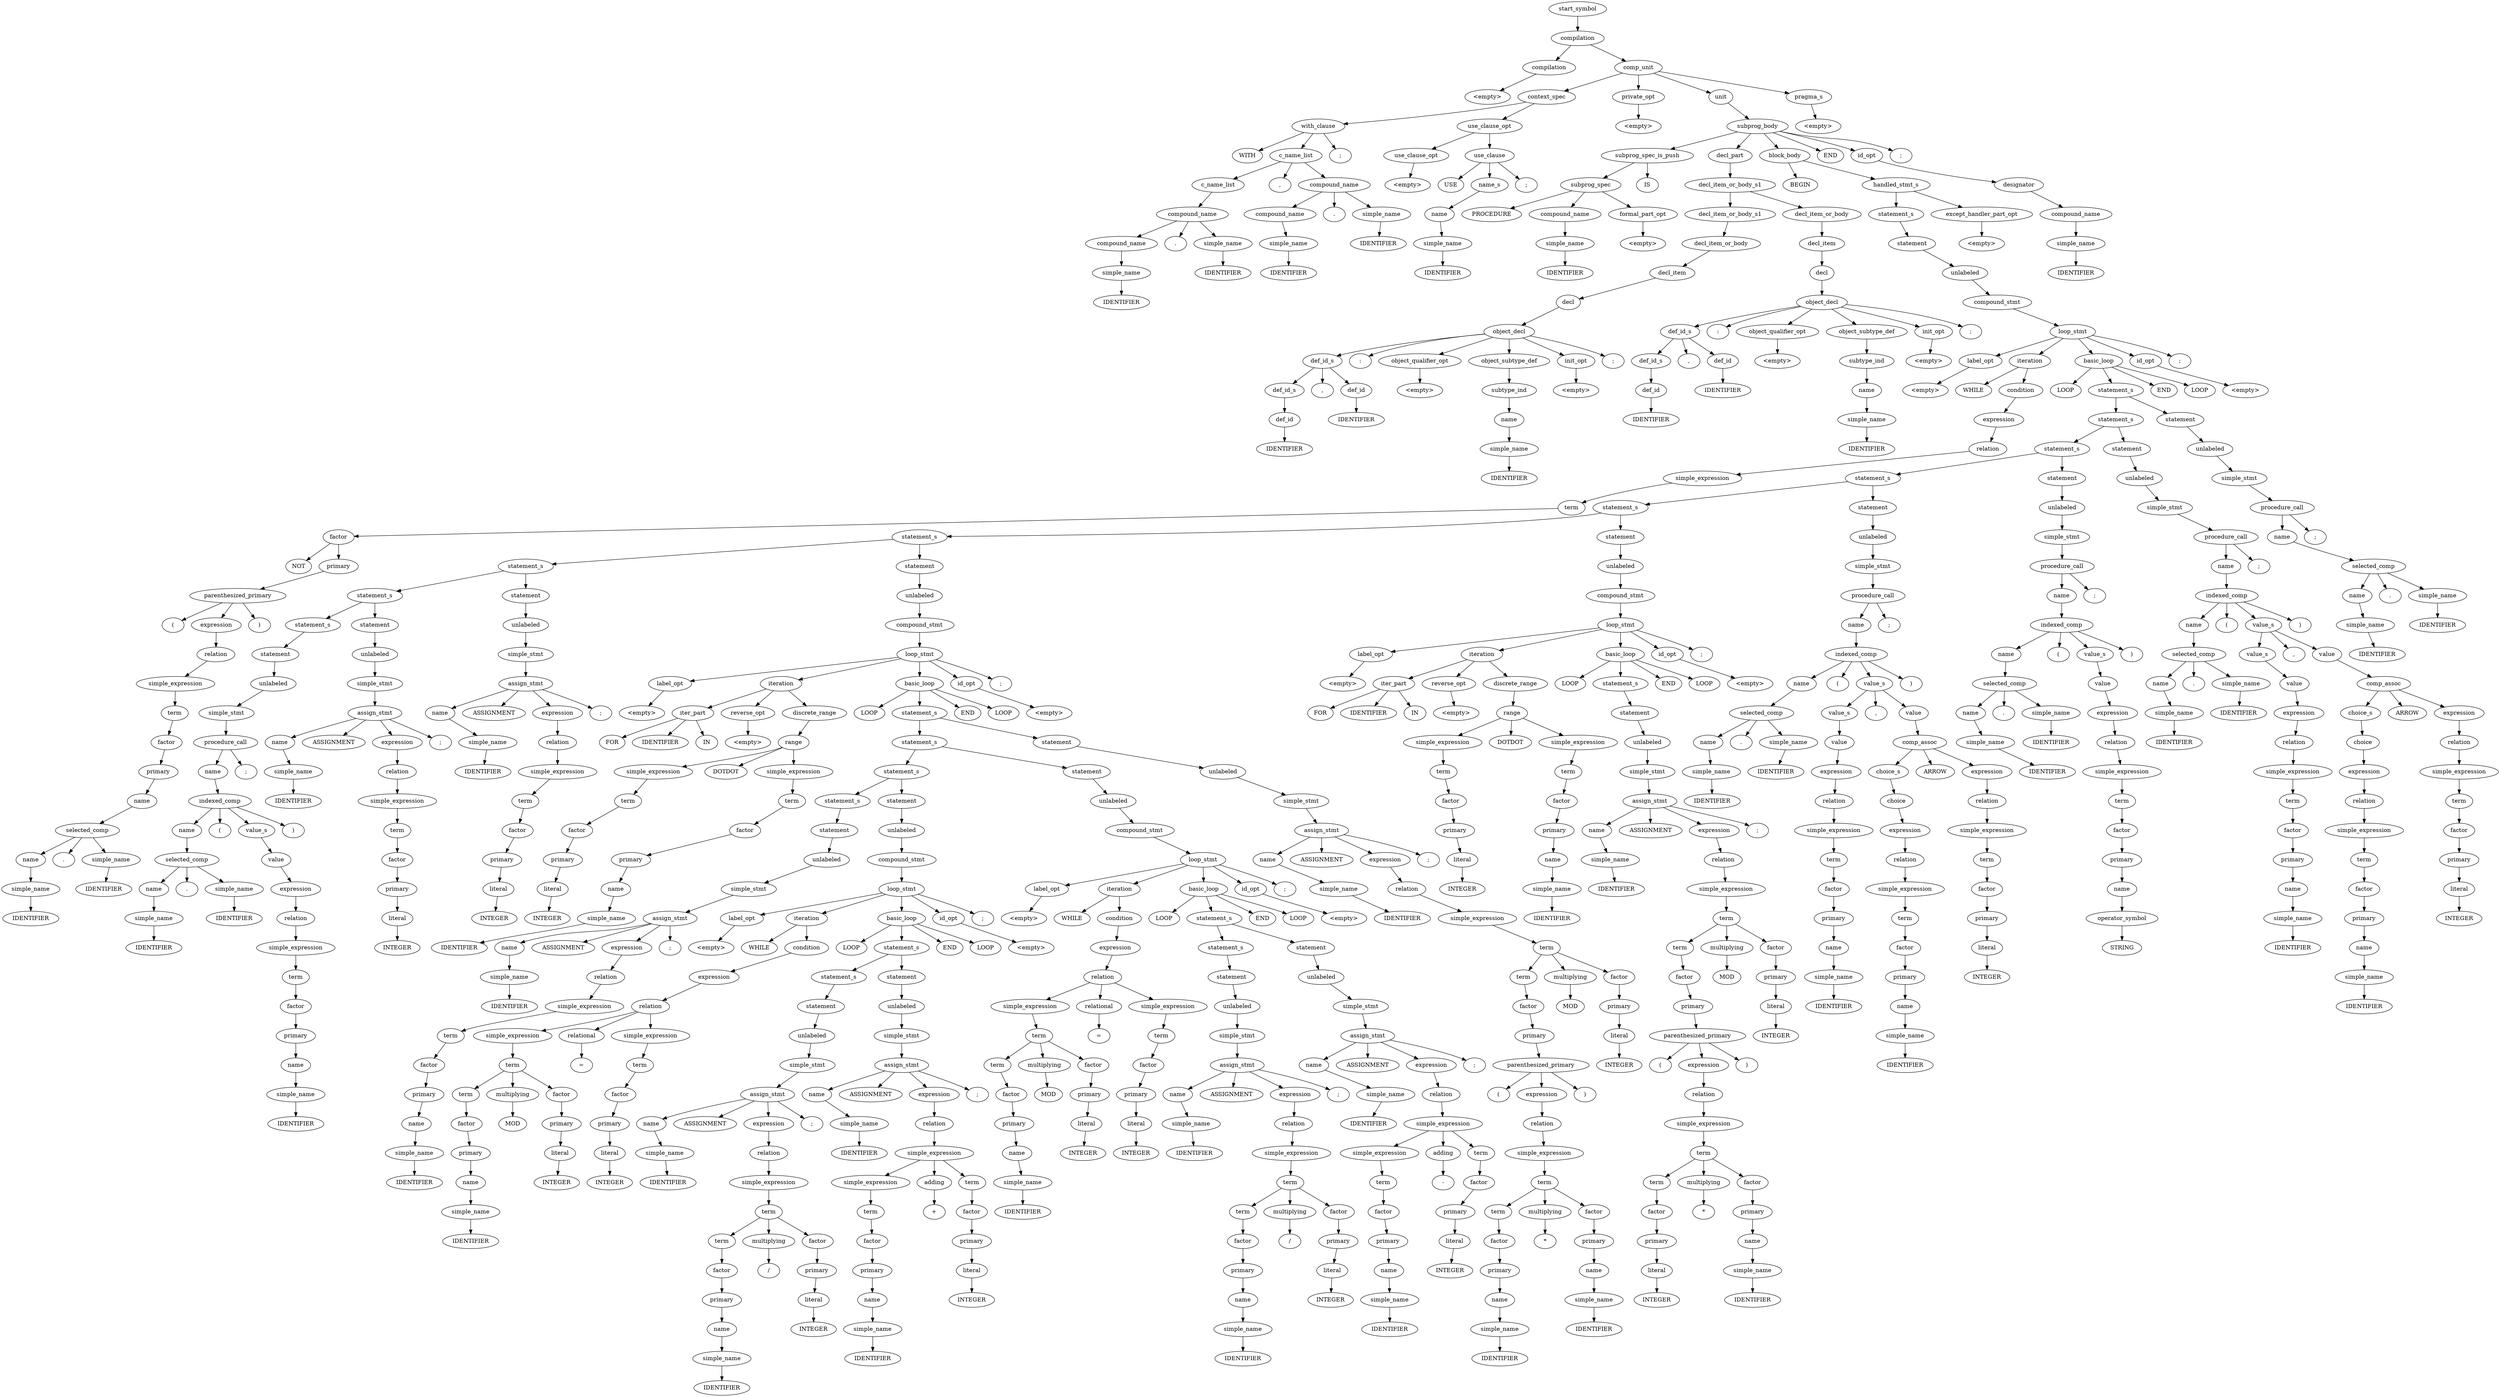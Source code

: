 digraph Parse_tree {
	start_symbol0[ label ="start_symbol"];
	compilation0[ label ="compilation"];
	start_symbol0->compilation0;
	compilation0[ label ="compilation"];
	compilation1[ label ="compilation"];
	compilation0->compilation1;
	comp_unit0[ label ="comp_unit"];
	compilation0->comp_unit0;
	comp_unit0[ label ="comp_unit"];
	context_spec0[ label ="context_spec"];
	comp_unit0->context_spec0;
	private_opt0[ label ="private_opt"];
	comp_unit0->private_opt0;
	unit0[ label ="unit"];
	comp_unit0->unit0;
	pragma_s0[ label ="pragma_s"];
	comp_unit0->pragma_s0;
	pragma_s0[ label ="pragma_s"];
	empty0[ label ="<empty>"];
	pragma_s0->empty0;
	unit0[ label ="unit"];
	subprog_body0[ label ="subprog_body"];
	unit0->subprog_body0;
	subprog_body0[ label ="subprog_body"];
	subprog_spec_is_push0[ label ="subprog_spec_is_push"];
	subprog_body0->subprog_spec_is_push0;
	decl_part0[ label ="decl_part"];
	subprog_body0->decl_part0;
	block_body0[ label ="block_body"];
	subprog_body0->block_body0;
	END0[ label ="END"];
	subprog_body0->END0;
	id_opt0[ label ="id_opt"];
	subprog_body0->id_opt0;
	semi_colon0[ label =";"];
	subprog_body0->semi_colon0;
	id_opt0[ label ="id_opt"];
	designator0[ label ="designator"];
	id_opt0->designator0;
	designator0[ label ="designator"];
	compound_name0[ label ="compound_name"];
	designator0->compound_name0;
	compound_name0[ label ="compound_name"];
	simple_name0[ label ="simple_name"];
	compound_name0->simple_name0;
	simple_name0[ label ="simple_name"];
	IDENTIFIER0[ label ="IDENTIFIER"];
	simple_name0->IDENTIFIER0;
	block_body0[ label ="block_body"];
	BEGIN0[ label ="BEGIN"];
	block_body0->BEGIN0;
	handled_stmt_s0[ label ="handled_stmt_s"];
	block_body0->handled_stmt_s0;
	handled_stmt_s0[ label ="handled_stmt_s"];
	statement_s0[ label ="statement_s"];
	handled_stmt_s0->statement_s0;
	except_handler_part_opt0[ label ="except_handler_part_opt"];
	handled_stmt_s0->except_handler_part_opt0;
	except_handler_part_opt0[ label ="except_handler_part_opt"];
	empty1[ label ="<empty>"];
	except_handler_part_opt0->empty1;
	statement_s0[ label ="statement_s"];
	statement0[ label ="statement"];
	statement_s0->statement0;
	statement0[ label ="statement"];
	unlabeled0[ label ="unlabeled"];
	statement0->unlabeled0;
	unlabeled0[ label ="unlabeled"];
	compound_stmt0[ label ="compound_stmt"];
	unlabeled0->compound_stmt0;
	compound_stmt0[ label ="compound_stmt"];
	loop_stmt0[ label ="loop_stmt"];
	compound_stmt0->loop_stmt0;
	loop_stmt0[ label ="loop_stmt"];
	label_opt0[ label ="label_opt"];
	loop_stmt0->label_opt0;
	iteration0[ label ="iteration"];
	loop_stmt0->iteration0;
	basic_loop0[ label ="basic_loop"];
	loop_stmt0->basic_loop0;
	id_opt1[ label ="id_opt"];
	loop_stmt0->id_opt1;
	semi_colon1[ label =";"];
	loop_stmt0->semi_colon1;
	id_opt1[ label ="id_opt"];
	empty2[ label ="<empty>"];
	id_opt1->empty2;
	basic_loop0[ label ="basic_loop"];
	LOOP0[ label ="LOOP"];
	basic_loop0->LOOP0;
	statement_s1[ label ="statement_s"];
	basic_loop0->statement_s1;
	END1[ label ="END"];
	basic_loop0->END1;
	LOOP1[ label ="LOOP"];
	basic_loop0->LOOP1;
	statement_s1[ label ="statement_s"];
	statement_s2[ label ="statement_s"];
	statement_s1->statement_s2;
	statement1[ label ="statement"];
	statement_s1->statement1;
	statement1[ label ="statement"];
	unlabeled1[ label ="unlabeled"];
	statement1->unlabeled1;
	unlabeled1[ label ="unlabeled"];
	simple_stmt0[ label ="simple_stmt"];
	unlabeled1->simple_stmt0;
	simple_stmt0[ label ="simple_stmt"];
	procedure_call0[ label ="procedure_call"];
	simple_stmt0->procedure_call0;
	procedure_call0[ label ="procedure_call"];
	name0[ label ="name"];
	procedure_call0->name0;
	semi_colon2[ label =";"];
	procedure_call0->semi_colon2;
	name0[ label ="name"];
	selected_comp0[ label ="selected_comp"];
	name0->selected_comp0;
	selected_comp0[ label ="selected_comp"];
	name1[ label ="name"];
	selected_comp0->name1;
	dot0[ label ="."];
	selected_comp0->dot0;
	simple_name1[ label ="simple_name"];
	selected_comp0->simple_name1;
	simple_name1[ label ="simple_name"];
	IDENTIFIER1[ label ="IDENTIFIER"];
	simple_name1->IDENTIFIER1;
	name1[ label ="name"];
	simple_name2[ label ="simple_name"];
	name1->simple_name2;
	simple_name2[ label ="simple_name"];
	IDENTIFIER2[ label ="IDENTIFIER"];
	simple_name2->IDENTIFIER2;
	statement_s2[ label ="statement_s"];
	statement_s3[ label ="statement_s"];
	statement_s2->statement_s3;
	statement2[ label ="statement"];
	statement_s2->statement2;
	statement2[ label ="statement"];
	unlabeled2[ label ="unlabeled"];
	statement2->unlabeled2;
	unlabeled2[ label ="unlabeled"];
	simple_stmt1[ label ="simple_stmt"];
	unlabeled2->simple_stmt1;
	simple_stmt1[ label ="simple_stmt"];
	procedure_call1[ label ="procedure_call"];
	simple_stmt1->procedure_call1;
	procedure_call1[ label ="procedure_call"];
	name2[ label ="name"];
	procedure_call1->name2;
	semi_colon3[ label =";"];
	procedure_call1->semi_colon3;
	name2[ label ="name"];
	indexed_comp0[ label ="indexed_comp"];
	name2->indexed_comp0;
	indexed_comp0[ label ="indexed_comp"];
	name3[ label ="name"];
	indexed_comp0->name3;
	open_bracket0[ label ="("];
	indexed_comp0->open_bracket0;
	value_s0[ label ="value_s"];
	indexed_comp0->value_s0;
	close_bracket0[ label =")"];
	indexed_comp0->close_bracket0;
	value_s0[ label ="value_s"];
	value_s1[ label ="value_s"];
	value_s0->value_s1;
	comma0[ label =","];
	value_s0->comma0;
	value0[ label ="value"];
	value_s0->value0;
	value0[ label ="value"];
	comp_assoc0[ label ="comp_assoc"];
	value0->comp_assoc0;
	comp_assoc0[ label ="comp_assoc"];
	choice_s0[ label ="choice_s"];
	comp_assoc0->choice_s0;
	ARROW0[ label ="ARROW"];
	comp_assoc0->ARROW0;
	expression0[ label ="expression"];
	comp_assoc0->expression0;
	expression0[ label ="expression"];
	relation0[ label ="relation"];
	expression0->relation0;
	relation0[ label ="relation"];
	simple_expression0[ label ="simple_expression"];
	relation0->simple_expression0;
	simple_expression0[ label ="simple_expression"];
	term0[ label ="term"];
	simple_expression0->term0;
	term0[ label ="term"];
	factor0[ label ="factor"];
	term0->factor0;
	factor0[ label ="factor"];
	primary0[ label ="primary"];
	factor0->primary0;
	primary0[ label ="primary"];
	literal0[ label ="literal"];
	primary0->literal0;
	literal0[ label ="literal"];
	INTEGER0[ label ="INTEGER"];
	literal0->INTEGER0;
	choice_s0[ label ="choice_s"];
	choice0[ label ="choice"];
	choice_s0->choice0;
	choice0[ label ="choice"];
	expression1[ label ="expression"];
	choice0->expression1;
	expression1[ label ="expression"];
	relation1[ label ="relation"];
	expression1->relation1;
	relation1[ label ="relation"];
	simple_expression1[ label ="simple_expression"];
	relation1->simple_expression1;
	simple_expression1[ label ="simple_expression"];
	term1[ label ="term"];
	simple_expression1->term1;
	term1[ label ="term"];
	factor1[ label ="factor"];
	term1->factor1;
	factor1[ label ="factor"];
	primary1[ label ="primary"];
	factor1->primary1;
	primary1[ label ="primary"];
	name4[ label ="name"];
	primary1->name4;
	name4[ label ="name"];
	simple_name3[ label ="simple_name"];
	name4->simple_name3;
	simple_name3[ label ="simple_name"];
	IDENTIFIER3[ label ="IDENTIFIER"];
	simple_name3->IDENTIFIER3;
	value_s1[ label ="value_s"];
	value1[ label ="value"];
	value_s1->value1;
	value1[ label ="value"];
	expression2[ label ="expression"];
	value1->expression2;
	expression2[ label ="expression"];
	relation2[ label ="relation"];
	expression2->relation2;
	relation2[ label ="relation"];
	simple_expression2[ label ="simple_expression"];
	relation2->simple_expression2;
	simple_expression2[ label ="simple_expression"];
	term2[ label ="term"];
	simple_expression2->term2;
	term2[ label ="term"];
	factor2[ label ="factor"];
	term2->factor2;
	factor2[ label ="factor"];
	primary2[ label ="primary"];
	factor2->primary2;
	primary2[ label ="primary"];
	name5[ label ="name"];
	primary2->name5;
	name5[ label ="name"];
	simple_name4[ label ="simple_name"];
	name5->simple_name4;
	simple_name4[ label ="simple_name"];
	IDENTIFIER4[ label ="IDENTIFIER"];
	simple_name4->IDENTIFIER4;
	name3[ label ="name"];
	selected_comp1[ label ="selected_comp"];
	name3->selected_comp1;
	selected_comp1[ label ="selected_comp"];
	name6[ label ="name"];
	selected_comp1->name6;
	dot1[ label ="."];
	selected_comp1->dot1;
	simple_name5[ label ="simple_name"];
	selected_comp1->simple_name5;
	simple_name5[ label ="simple_name"];
	IDENTIFIER5[ label ="IDENTIFIER"];
	simple_name5->IDENTIFIER5;
	name6[ label ="name"];
	simple_name6[ label ="simple_name"];
	name6->simple_name6;
	simple_name6[ label ="simple_name"];
	IDENTIFIER6[ label ="IDENTIFIER"];
	simple_name6->IDENTIFIER6;
	statement_s3[ label ="statement_s"];
	statement_s4[ label ="statement_s"];
	statement_s3->statement_s4;
	statement3[ label ="statement"];
	statement_s3->statement3;
	statement3[ label ="statement"];
	unlabeled3[ label ="unlabeled"];
	statement3->unlabeled3;
	unlabeled3[ label ="unlabeled"];
	simple_stmt2[ label ="simple_stmt"];
	unlabeled3->simple_stmt2;
	simple_stmt2[ label ="simple_stmt"];
	procedure_call2[ label ="procedure_call"];
	simple_stmt2->procedure_call2;
	procedure_call2[ label ="procedure_call"];
	name7[ label ="name"];
	procedure_call2->name7;
	semi_colon4[ label =";"];
	procedure_call2->semi_colon4;
	name7[ label ="name"];
	indexed_comp1[ label ="indexed_comp"];
	name7->indexed_comp1;
	indexed_comp1[ label ="indexed_comp"];
	name8[ label ="name"];
	indexed_comp1->name8;
	open_bracket1[ label ="("];
	indexed_comp1->open_bracket1;
	value_s2[ label ="value_s"];
	indexed_comp1->value_s2;
	close_bracket1[ label =")"];
	indexed_comp1->close_bracket1;
	value_s2[ label ="value_s"];
	value2[ label ="value"];
	value_s2->value2;
	value2[ label ="value"];
	expression3[ label ="expression"];
	value2->expression3;
	expression3[ label ="expression"];
	relation3[ label ="relation"];
	expression3->relation3;
	relation3[ label ="relation"];
	simple_expression3[ label ="simple_expression"];
	relation3->simple_expression3;
	simple_expression3[ label ="simple_expression"];
	term3[ label ="term"];
	simple_expression3->term3;
	term3[ label ="term"];
	factor3[ label ="factor"];
	term3->factor3;
	factor3[ label ="factor"];
	primary3[ label ="primary"];
	factor3->primary3;
	primary3[ label ="primary"];
	name9[ label ="name"];
	primary3->name9;
	name9[ label ="name"];
	operator_symbol0[ label ="operator_symbol"];
	name9->operator_symbol0;
	operator_symbol0[ label ="operator_symbol"];
	STRING0[ label ="STRING"];
	operator_symbol0->STRING0;
	name8[ label ="name"];
	selected_comp2[ label ="selected_comp"];
	name8->selected_comp2;
	selected_comp2[ label ="selected_comp"];
	name10[ label ="name"];
	selected_comp2->name10;
	dot2[ label ="."];
	selected_comp2->dot2;
	simple_name7[ label ="simple_name"];
	selected_comp2->simple_name7;
	simple_name7[ label ="simple_name"];
	IDENTIFIER7[ label ="IDENTIFIER"];
	simple_name7->IDENTIFIER7;
	name10[ label ="name"];
	simple_name8[ label ="simple_name"];
	name10->simple_name8;
	simple_name8[ label ="simple_name"];
	IDENTIFIER8[ label ="IDENTIFIER"];
	simple_name8->IDENTIFIER8;
	statement_s4[ label ="statement_s"];
	statement_s5[ label ="statement_s"];
	statement_s4->statement_s5;
	statement4[ label ="statement"];
	statement_s4->statement4;
	statement4[ label ="statement"];
	unlabeled4[ label ="unlabeled"];
	statement4->unlabeled4;
	unlabeled4[ label ="unlabeled"];
	simple_stmt3[ label ="simple_stmt"];
	unlabeled4->simple_stmt3;
	simple_stmt3[ label ="simple_stmt"];
	procedure_call3[ label ="procedure_call"];
	simple_stmt3->procedure_call3;
	procedure_call3[ label ="procedure_call"];
	name11[ label ="name"];
	procedure_call3->name11;
	semi_colon5[ label =";"];
	procedure_call3->semi_colon5;
	name11[ label ="name"];
	indexed_comp2[ label ="indexed_comp"];
	name11->indexed_comp2;
	indexed_comp2[ label ="indexed_comp"];
	name12[ label ="name"];
	indexed_comp2->name12;
	open_bracket2[ label ="("];
	indexed_comp2->open_bracket2;
	value_s3[ label ="value_s"];
	indexed_comp2->value_s3;
	close_bracket2[ label =")"];
	indexed_comp2->close_bracket2;
	value_s3[ label ="value_s"];
	value_s4[ label ="value_s"];
	value_s3->value_s4;
	comma1[ label =","];
	value_s3->comma1;
	value3[ label ="value"];
	value_s3->value3;
	value3[ label ="value"];
	comp_assoc1[ label ="comp_assoc"];
	value3->comp_assoc1;
	comp_assoc1[ label ="comp_assoc"];
	choice_s1[ label ="choice_s"];
	comp_assoc1->choice_s1;
	ARROW1[ label ="ARROW"];
	comp_assoc1->ARROW1;
	expression4[ label ="expression"];
	comp_assoc1->expression4;
	expression4[ label ="expression"];
	relation4[ label ="relation"];
	expression4->relation4;
	relation4[ label ="relation"];
	simple_expression4[ label ="simple_expression"];
	relation4->simple_expression4;
	simple_expression4[ label ="simple_expression"];
	term4[ label ="term"];
	simple_expression4->term4;
	term4[ label ="term"];
	factor4[ label ="factor"];
	term4->factor4;
	factor4[ label ="factor"];
	primary4[ label ="primary"];
	factor4->primary4;
	primary4[ label ="primary"];
	literal1[ label ="literal"];
	primary4->literal1;
	literal1[ label ="literal"];
	INTEGER1[ label ="INTEGER"];
	literal1->INTEGER1;
	choice_s1[ label ="choice_s"];
	choice1[ label ="choice"];
	choice_s1->choice1;
	choice1[ label ="choice"];
	expression5[ label ="expression"];
	choice1->expression5;
	expression5[ label ="expression"];
	relation5[ label ="relation"];
	expression5->relation5;
	relation5[ label ="relation"];
	simple_expression5[ label ="simple_expression"];
	relation5->simple_expression5;
	simple_expression5[ label ="simple_expression"];
	term5[ label ="term"];
	simple_expression5->term5;
	term5[ label ="term"];
	factor5[ label ="factor"];
	term5->factor5;
	factor5[ label ="factor"];
	primary5[ label ="primary"];
	factor5->primary5;
	primary5[ label ="primary"];
	name13[ label ="name"];
	primary5->name13;
	name13[ label ="name"];
	simple_name9[ label ="simple_name"];
	name13->simple_name9;
	simple_name9[ label ="simple_name"];
	IDENTIFIER9[ label ="IDENTIFIER"];
	simple_name9->IDENTIFIER9;
	value_s4[ label ="value_s"];
	value4[ label ="value"];
	value_s4->value4;
	value4[ label ="value"];
	expression6[ label ="expression"];
	value4->expression6;
	expression6[ label ="expression"];
	relation6[ label ="relation"];
	expression6->relation6;
	relation6[ label ="relation"];
	simple_expression6[ label ="simple_expression"];
	relation6->simple_expression6;
	simple_expression6[ label ="simple_expression"];
	term6[ label ="term"];
	simple_expression6->term6;
	term6[ label ="term"];
	factor6[ label ="factor"];
	term6->factor6;
	factor6[ label ="factor"];
	primary6[ label ="primary"];
	factor6->primary6;
	primary6[ label ="primary"];
	name14[ label ="name"];
	primary6->name14;
	name14[ label ="name"];
	simple_name10[ label ="simple_name"];
	name14->simple_name10;
	simple_name10[ label ="simple_name"];
	IDENTIFIER10[ label ="IDENTIFIER"];
	simple_name10->IDENTIFIER10;
	name12[ label ="name"];
	selected_comp3[ label ="selected_comp"];
	name12->selected_comp3;
	selected_comp3[ label ="selected_comp"];
	name15[ label ="name"];
	selected_comp3->name15;
	dot3[ label ="."];
	selected_comp3->dot3;
	simple_name11[ label ="simple_name"];
	selected_comp3->simple_name11;
	simple_name11[ label ="simple_name"];
	IDENTIFIER11[ label ="IDENTIFIER"];
	simple_name11->IDENTIFIER11;
	name15[ label ="name"];
	simple_name12[ label ="simple_name"];
	name15->simple_name12;
	simple_name12[ label ="simple_name"];
	IDENTIFIER12[ label ="IDENTIFIER"];
	simple_name12->IDENTIFIER12;
	statement_s5[ label ="statement_s"];
	statement_s6[ label ="statement_s"];
	statement_s5->statement_s6;
	statement5[ label ="statement"];
	statement_s5->statement5;
	statement5[ label ="statement"];
	unlabeled5[ label ="unlabeled"];
	statement5->unlabeled5;
	unlabeled5[ label ="unlabeled"];
	compound_stmt1[ label ="compound_stmt"];
	unlabeled5->compound_stmt1;
	compound_stmt1[ label ="compound_stmt"];
	loop_stmt1[ label ="loop_stmt"];
	compound_stmt1->loop_stmt1;
	loop_stmt1[ label ="loop_stmt"];
	label_opt1[ label ="label_opt"];
	loop_stmt1->label_opt1;
	iteration1[ label ="iteration"];
	loop_stmt1->iteration1;
	basic_loop1[ label ="basic_loop"];
	loop_stmt1->basic_loop1;
	id_opt2[ label ="id_opt"];
	loop_stmt1->id_opt2;
	semi_colon6[ label =";"];
	loop_stmt1->semi_colon6;
	id_opt2[ label ="id_opt"];
	empty3[ label ="<empty>"];
	id_opt2->empty3;
	basic_loop1[ label ="basic_loop"];
	LOOP2[ label ="LOOP"];
	basic_loop1->LOOP2;
	statement_s7[ label ="statement_s"];
	basic_loop1->statement_s7;
	END2[ label ="END"];
	basic_loop1->END2;
	LOOP3[ label ="LOOP"];
	basic_loop1->LOOP3;
	statement_s7[ label ="statement_s"];
	statement6[ label ="statement"];
	statement_s7->statement6;
	statement6[ label ="statement"];
	unlabeled6[ label ="unlabeled"];
	statement6->unlabeled6;
	unlabeled6[ label ="unlabeled"];
	simple_stmt4[ label ="simple_stmt"];
	unlabeled6->simple_stmt4;
	simple_stmt4[ label ="simple_stmt"];
	assign_stmt0[ label ="assign_stmt"];
	simple_stmt4->assign_stmt0;
	assign_stmt0[ label ="assign_stmt"];
	name16[ label ="name"];
	assign_stmt0->name16;
	ASSIGNMENT0[ label ="ASSIGNMENT"];
	assign_stmt0->ASSIGNMENT0;
	expression7[ label ="expression"];
	assign_stmt0->expression7;
	semi_colon7[ label =";"];
	assign_stmt0->semi_colon7;
	expression7[ label ="expression"];
	relation7[ label ="relation"];
	expression7->relation7;
	relation7[ label ="relation"];
	simple_expression7[ label ="simple_expression"];
	relation7->simple_expression7;
	simple_expression7[ label ="simple_expression"];
	term7[ label ="term"];
	simple_expression7->term7;
	term7[ label ="term"];
	term8[ label ="term"];
	term7->term8;
	multiplying0[ label ="multiplying"];
	term7->multiplying0;
	factor7[ label ="factor"];
	term7->factor7;
	factor7[ label ="factor"];
	primary7[ label ="primary"];
	factor7->primary7;
	primary7[ label ="primary"];
	literal2[ label ="literal"];
	primary7->literal2;
	literal2[ label ="literal"];
	INTEGER2[ label ="INTEGER"];
	literal2->INTEGER2;
	multiplying0[ label ="multiplying"];
	MOD0[ label ="MOD"];
	multiplying0->MOD0;
	term8[ label ="term"];
	factor8[ label ="factor"];
	term8->factor8;
	factor8[ label ="factor"];
	primary8[ label ="primary"];
	factor8->primary8;
	primary8[ label ="primary"];
	parenthesized_primary0[ label ="parenthesized_primary"];
	primary8->parenthesized_primary0;
	parenthesized_primary0[ label ="parenthesized_primary"];
	open_bracket3[ label ="("];
	parenthesized_primary0->open_bracket3;
	expression8[ label ="expression"];
	parenthesized_primary0->expression8;
	close_bracket3[ label =")"];
	parenthesized_primary0->close_bracket3;
	expression8[ label ="expression"];
	relation8[ label ="relation"];
	expression8->relation8;
	relation8[ label ="relation"];
	simple_expression8[ label ="simple_expression"];
	relation8->simple_expression8;
	simple_expression8[ label ="simple_expression"];
	term9[ label ="term"];
	simple_expression8->term9;
	term9[ label ="term"];
	term10[ label ="term"];
	term9->term10;
	multiplying1[ label ="multiplying"];
	term9->multiplying1;
	factor9[ label ="factor"];
	term9->factor9;
	factor9[ label ="factor"];
	primary9[ label ="primary"];
	factor9->primary9;
	primary9[ label ="primary"];
	name17[ label ="name"];
	primary9->name17;
	name17[ label ="name"];
	simple_name13[ label ="simple_name"];
	name17->simple_name13;
	simple_name13[ label ="simple_name"];
	IDENTIFIER13[ label ="IDENTIFIER"];
	simple_name13->IDENTIFIER13;
	multiplying1[ label ="multiplying"];
	star0[ label ="*"];
	multiplying1->star0;
	term10[ label ="term"];
	factor10[ label ="factor"];
	term10->factor10;
	factor10[ label ="factor"];
	primary10[ label ="primary"];
	factor10->primary10;
	primary10[ label ="primary"];
	literal3[ label ="literal"];
	primary10->literal3;
	literal3[ label ="literal"];
	INTEGER3[ label ="INTEGER"];
	literal3->INTEGER3;
	name16[ label ="name"];
	simple_name14[ label ="simple_name"];
	name16->simple_name14;
	simple_name14[ label ="simple_name"];
	IDENTIFIER14[ label ="IDENTIFIER"];
	simple_name14->IDENTIFIER14;
	iteration1[ label ="iteration"];
	iter_part0[ label ="iter_part"];
	iteration1->iter_part0;
	reverse_opt0[ label ="reverse_opt"];
	iteration1->reverse_opt0;
	discrete_range0[ label ="discrete_range"];
	iteration1->discrete_range0;
	discrete_range0[ label ="discrete_range"];
	range0[ label ="range"];
	discrete_range0->range0;
	range0[ label ="range"];
	simple_expression9[ label ="simple_expression"];
	range0->simple_expression9;
	DOTDOT0[ label ="DOTDOT"];
	range0->DOTDOT0;
	simple_expression10[ label ="simple_expression"];
	range0->simple_expression10;
	simple_expression10[ label ="simple_expression"];
	term11[ label ="term"];
	simple_expression10->term11;
	term11[ label ="term"];
	factor11[ label ="factor"];
	term11->factor11;
	factor11[ label ="factor"];
	primary11[ label ="primary"];
	factor11->primary11;
	primary11[ label ="primary"];
	name18[ label ="name"];
	primary11->name18;
	name18[ label ="name"];
	simple_name15[ label ="simple_name"];
	name18->simple_name15;
	simple_name15[ label ="simple_name"];
	IDENTIFIER15[ label ="IDENTIFIER"];
	simple_name15->IDENTIFIER15;
	simple_expression9[ label ="simple_expression"];
	term12[ label ="term"];
	simple_expression9->term12;
	term12[ label ="term"];
	factor12[ label ="factor"];
	term12->factor12;
	factor12[ label ="factor"];
	primary12[ label ="primary"];
	factor12->primary12;
	primary12[ label ="primary"];
	literal4[ label ="literal"];
	primary12->literal4;
	literal4[ label ="literal"];
	INTEGER4[ label ="INTEGER"];
	literal4->INTEGER4;
	reverse_opt0[ label ="reverse_opt"];
	empty4[ label ="<empty>"];
	reverse_opt0->empty4;
	iter_part0[ label ="iter_part"];
	FOR0[ label ="FOR"];
	iter_part0->FOR0;
	IDENTIFIER16[ label ="IDENTIFIER"];
	iter_part0->IDENTIFIER16;
	IN0[ label ="IN"];
	iter_part0->IN0;
	label_opt1[ label ="label_opt"];
	empty5[ label ="<empty>"];
	label_opt1->empty5;
	statement_s6[ label ="statement_s"];
	statement_s8[ label ="statement_s"];
	statement_s6->statement_s8;
	statement7[ label ="statement"];
	statement_s6->statement7;
	statement7[ label ="statement"];
	unlabeled7[ label ="unlabeled"];
	statement7->unlabeled7;
	unlabeled7[ label ="unlabeled"];
	compound_stmt2[ label ="compound_stmt"];
	unlabeled7->compound_stmt2;
	compound_stmt2[ label ="compound_stmt"];
	loop_stmt2[ label ="loop_stmt"];
	compound_stmt2->loop_stmt2;
	loop_stmt2[ label ="loop_stmt"];
	label_opt2[ label ="label_opt"];
	loop_stmt2->label_opt2;
	iteration2[ label ="iteration"];
	loop_stmt2->iteration2;
	basic_loop2[ label ="basic_loop"];
	loop_stmt2->basic_loop2;
	id_opt3[ label ="id_opt"];
	loop_stmt2->id_opt3;
	semi_colon8[ label =";"];
	loop_stmt2->semi_colon8;
	id_opt3[ label ="id_opt"];
	empty6[ label ="<empty>"];
	id_opt3->empty6;
	basic_loop2[ label ="basic_loop"];
	LOOP4[ label ="LOOP"];
	basic_loop2->LOOP4;
	statement_s9[ label ="statement_s"];
	basic_loop2->statement_s9;
	END3[ label ="END"];
	basic_loop2->END3;
	LOOP5[ label ="LOOP"];
	basic_loop2->LOOP5;
	statement_s9[ label ="statement_s"];
	statement_s10[ label ="statement_s"];
	statement_s9->statement_s10;
	statement8[ label ="statement"];
	statement_s9->statement8;
	statement8[ label ="statement"];
	unlabeled8[ label ="unlabeled"];
	statement8->unlabeled8;
	unlabeled8[ label ="unlabeled"];
	simple_stmt5[ label ="simple_stmt"];
	unlabeled8->simple_stmt5;
	simple_stmt5[ label ="simple_stmt"];
	assign_stmt1[ label ="assign_stmt"];
	simple_stmt5->assign_stmt1;
	assign_stmt1[ label ="assign_stmt"];
	name19[ label ="name"];
	assign_stmt1->name19;
	ASSIGNMENT1[ label ="ASSIGNMENT"];
	assign_stmt1->ASSIGNMENT1;
	expression9[ label ="expression"];
	assign_stmt1->expression9;
	semi_colon9[ label =";"];
	assign_stmt1->semi_colon9;
	expression9[ label ="expression"];
	relation9[ label ="relation"];
	expression9->relation9;
	relation9[ label ="relation"];
	simple_expression11[ label ="simple_expression"];
	relation9->simple_expression11;
	simple_expression11[ label ="simple_expression"];
	term13[ label ="term"];
	simple_expression11->term13;
	term13[ label ="term"];
	term14[ label ="term"];
	term13->term14;
	multiplying2[ label ="multiplying"];
	term13->multiplying2;
	factor13[ label ="factor"];
	term13->factor13;
	factor13[ label ="factor"];
	primary13[ label ="primary"];
	factor13->primary13;
	primary13[ label ="primary"];
	literal5[ label ="literal"];
	primary13->literal5;
	literal5[ label ="literal"];
	INTEGER5[ label ="INTEGER"];
	literal5->INTEGER5;
	multiplying2[ label ="multiplying"];
	MOD1[ label ="MOD"];
	multiplying2->MOD1;
	term14[ label ="term"];
	factor14[ label ="factor"];
	term14->factor14;
	factor14[ label ="factor"];
	primary14[ label ="primary"];
	factor14->primary14;
	primary14[ label ="primary"];
	parenthesized_primary1[ label ="parenthesized_primary"];
	primary14->parenthesized_primary1;
	parenthesized_primary1[ label ="parenthesized_primary"];
	open_bracket4[ label ="("];
	parenthesized_primary1->open_bracket4;
	expression10[ label ="expression"];
	parenthesized_primary1->expression10;
	close_bracket4[ label =")"];
	parenthesized_primary1->close_bracket4;
	expression10[ label ="expression"];
	relation10[ label ="relation"];
	expression10->relation10;
	relation10[ label ="relation"];
	simple_expression12[ label ="simple_expression"];
	relation10->simple_expression12;
	simple_expression12[ label ="simple_expression"];
	term15[ label ="term"];
	simple_expression12->term15;
	term15[ label ="term"];
	term16[ label ="term"];
	term15->term16;
	multiplying3[ label ="multiplying"];
	term15->multiplying3;
	factor15[ label ="factor"];
	term15->factor15;
	factor15[ label ="factor"];
	primary15[ label ="primary"];
	factor15->primary15;
	primary15[ label ="primary"];
	name20[ label ="name"];
	primary15->name20;
	name20[ label ="name"];
	simple_name16[ label ="simple_name"];
	name20->simple_name16;
	simple_name16[ label ="simple_name"];
	IDENTIFIER17[ label ="IDENTIFIER"];
	simple_name16->IDENTIFIER17;
	multiplying3[ label ="multiplying"];
	star1[ label ="*"];
	multiplying3->star1;
	term16[ label ="term"];
	factor16[ label ="factor"];
	term16->factor16;
	factor16[ label ="factor"];
	primary16[ label ="primary"];
	factor16->primary16;
	primary16[ label ="primary"];
	name21[ label ="name"];
	primary16->name21;
	name21[ label ="name"];
	simple_name17[ label ="simple_name"];
	name21->simple_name17;
	simple_name17[ label ="simple_name"];
	IDENTIFIER18[ label ="IDENTIFIER"];
	simple_name17->IDENTIFIER18;
	name19[ label ="name"];
	simple_name18[ label ="simple_name"];
	name19->simple_name18;
	simple_name18[ label ="simple_name"];
	IDENTIFIER19[ label ="IDENTIFIER"];
	simple_name18->IDENTIFIER19;
	statement_s10[ label ="statement_s"];
	statement_s11[ label ="statement_s"];
	statement_s10->statement_s11;
	statement9[ label ="statement"];
	statement_s10->statement9;
	statement9[ label ="statement"];
	unlabeled9[ label ="unlabeled"];
	statement9->unlabeled9;
	unlabeled9[ label ="unlabeled"];
	compound_stmt3[ label ="compound_stmt"];
	unlabeled9->compound_stmt3;
	compound_stmt3[ label ="compound_stmt"];
	loop_stmt3[ label ="loop_stmt"];
	compound_stmt3->loop_stmt3;
	loop_stmt3[ label ="loop_stmt"];
	label_opt3[ label ="label_opt"];
	loop_stmt3->label_opt3;
	iteration3[ label ="iteration"];
	loop_stmt3->iteration3;
	basic_loop3[ label ="basic_loop"];
	loop_stmt3->basic_loop3;
	id_opt4[ label ="id_opt"];
	loop_stmt3->id_opt4;
	semi_colon10[ label =";"];
	loop_stmt3->semi_colon10;
	id_opt4[ label ="id_opt"];
	empty7[ label ="<empty>"];
	id_opt4->empty7;
	basic_loop3[ label ="basic_loop"];
	LOOP6[ label ="LOOP"];
	basic_loop3->LOOP6;
	statement_s12[ label ="statement_s"];
	basic_loop3->statement_s12;
	END4[ label ="END"];
	basic_loop3->END4;
	LOOP7[ label ="LOOP"];
	basic_loop3->LOOP7;
	statement_s12[ label ="statement_s"];
	statement_s13[ label ="statement_s"];
	statement_s12->statement_s13;
	statement10[ label ="statement"];
	statement_s12->statement10;
	statement10[ label ="statement"];
	unlabeled10[ label ="unlabeled"];
	statement10->unlabeled10;
	unlabeled10[ label ="unlabeled"];
	simple_stmt6[ label ="simple_stmt"];
	unlabeled10->simple_stmt6;
	simple_stmt6[ label ="simple_stmt"];
	assign_stmt2[ label ="assign_stmt"];
	simple_stmt6->assign_stmt2;
	assign_stmt2[ label ="assign_stmt"];
	name22[ label ="name"];
	assign_stmt2->name22;
	ASSIGNMENT2[ label ="ASSIGNMENT"];
	assign_stmt2->ASSIGNMENT2;
	expression11[ label ="expression"];
	assign_stmt2->expression11;
	semi_colon11[ label =";"];
	assign_stmt2->semi_colon11;
	expression11[ label ="expression"];
	relation11[ label ="relation"];
	expression11->relation11;
	relation11[ label ="relation"];
	simple_expression13[ label ="simple_expression"];
	relation11->simple_expression13;
	simple_expression13[ label ="simple_expression"];
	simple_expression14[ label ="simple_expression"];
	simple_expression13->simple_expression14;
	adding0[ label ="adding"];
	simple_expression13->adding0;
	term17[ label ="term"];
	simple_expression13->term17;
	term17[ label ="term"];
	factor17[ label ="factor"];
	term17->factor17;
	factor17[ label ="factor"];
	primary17[ label ="primary"];
	factor17->primary17;
	primary17[ label ="primary"];
	literal6[ label ="literal"];
	primary17->literal6;
	literal6[ label ="literal"];
	INTEGER6[ label ="INTEGER"];
	literal6->INTEGER6;
	adding0[ label ="adding"];
	hyphen0[ label ="-"];
	adding0->hyphen0;
	simple_expression14[ label ="simple_expression"];
	term18[ label ="term"];
	simple_expression14->term18;
	term18[ label ="term"];
	factor18[ label ="factor"];
	term18->factor18;
	factor18[ label ="factor"];
	primary18[ label ="primary"];
	factor18->primary18;
	primary18[ label ="primary"];
	name23[ label ="name"];
	primary18->name23;
	name23[ label ="name"];
	simple_name19[ label ="simple_name"];
	name23->simple_name19;
	simple_name19[ label ="simple_name"];
	IDENTIFIER20[ label ="IDENTIFIER"];
	simple_name19->IDENTIFIER20;
	name22[ label ="name"];
	simple_name20[ label ="simple_name"];
	name22->simple_name20;
	simple_name20[ label ="simple_name"];
	IDENTIFIER21[ label ="IDENTIFIER"];
	simple_name20->IDENTIFIER21;
	statement_s13[ label ="statement_s"];
	statement11[ label ="statement"];
	statement_s13->statement11;
	statement11[ label ="statement"];
	unlabeled11[ label ="unlabeled"];
	statement11->unlabeled11;
	unlabeled11[ label ="unlabeled"];
	simple_stmt7[ label ="simple_stmt"];
	unlabeled11->simple_stmt7;
	simple_stmt7[ label ="simple_stmt"];
	assign_stmt3[ label ="assign_stmt"];
	simple_stmt7->assign_stmt3;
	assign_stmt3[ label ="assign_stmt"];
	name24[ label ="name"];
	assign_stmt3->name24;
	ASSIGNMENT3[ label ="ASSIGNMENT"];
	assign_stmt3->ASSIGNMENT3;
	expression12[ label ="expression"];
	assign_stmt3->expression12;
	semi_colon12[ label =";"];
	assign_stmt3->semi_colon12;
	expression12[ label ="expression"];
	relation12[ label ="relation"];
	expression12->relation12;
	relation12[ label ="relation"];
	simple_expression15[ label ="simple_expression"];
	relation12->simple_expression15;
	simple_expression15[ label ="simple_expression"];
	term19[ label ="term"];
	simple_expression15->term19;
	term19[ label ="term"];
	term20[ label ="term"];
	term19->term20;
	multiplying4[ label ="multiplying"];
	term19->multiplying4;
	factor19[ label ="factor"];
	term19->factor19;
	factor19[ label ="factor"];
	primary19[ label ="primary"];
	factor19->primary19;
	primary19[ label ="primary"];
	literal7[ label ="literal"];
	primary19->literal7;
	literal7[ label ="literal"];
	INTEGER7[ label ="INTEGER"];
	literal7->INTEGER7;
	multiplying4[ label ="multiplying"];
	forward_slash0[ label ="/"];
	multiplying4->forward_slash0;
	term20[ label ="term"];
	factor20[ label ="factor"];
	term20->factor20;
	factor20[ label ="factor"];
	primary20[ label ="primary"];
	factor20->primary20;
	primary20[ label ="primary"];
	name25[ label ="name"];
	primary20->name25;
	name25[ label ="name"];
	simple_name21[ label ="simple_name"];
	name25->simple_name21;
	simple_name21[ label ="simple_name"];
	IDENTIFIER22[ label ="IDENTIFIER"];
	simple_name21->IDENTIFIER22;
	name24[ label ="name"];
	simple_name22[ label ="simple_name"];
	name24->simple_name22;
	simple_name22[ label ="simple_name"];
	IDENTIFIER23[ label ="IDENTIFIER"];
	simple_name22->IDENTIFIER23;
	iteration3[ label ="iteration"];
	WHILE0[ label ="WHILE"];
	iteration3->WHILE0;
	condition0[ label ="condition"];
	iteration3->condition0;
	condition0[ label ="condition"];
	expression13[ label ="expression"];
	condition0->expression13;
	expression13[ label ="expression"];
	relation13[ label ="relation"];
	expression13->relation13;
	relation13[ label ="relation"];
	simple_expression16[ label ="simple_expression"];
	relation13->simple_expression16;
	relational0[ label ="relational"];
	relation13->relational0;
	simple_expression17[ label ="simple_expression"];
	relation13->simple_expression17;
	simple_expression17[ label ="simple_expression"];
	term21[ label ="term"];
	simple_expression17->term21;
	term21[ label ="term"];
	factor21[ label ="factor"];
	term21->factor21;
	factor21[ label ="factor"];
	primary21[ label ="primary"];
	factor21->primary21;
	primary21[ label ="primary"];
	literal8[ label ="literal"];
	primary21->literal8;
	literal8[ label ="literal"];
	INTEGER8[ label ="INTEGER"];
	literal8->INTEGER8;
	relational0[ label ="relational"];
	equal0[ label ="="];
	relational0->equal0;
	simple_expression16[ label ="simple_expression"];
	term22[ label ="term"];
	simple_expression16->term22;
	term22[ label ="term"];
	term23[ label ="term"];
	term22->term23;
	multiplying5[ label ="multiplying"];
	term22->multiplying5;
	factor22[ label ="factor"];
	term22->factor22;
	factor22[ label ="factor"];
	primary22[ label ="primary"];
	factor22->primary22;
	primary22[ label ="primary"];
	literal9[ label ="literal"];
	primary22->literal9;
	literal9[ label ="literal"];
	INTEGER9[ label ="INTEGER"];
	literal9->INTEGER9;
	multiplying5[ label ="multiplying"];
	MOD2[ label ="MOD"];
	multiplying5->MOD2;
	term23[ label ="term"];
	factor23[ label ="factor"];
	term23->factor23;
	factor23[ label ="factor"];
	primary23[ label ="primary"];
	factor23->primary23;
	primary23[ label ="primary"];
	name26[ label ="name"];
	primary23->name26;
	name26[ label ="name"];
	simple_name23[ label ="simple_name"];
	name26->simple_name23;
	simple_name23[ label ="simple_name"];
	IDENTIFIER24[ label ="IDENTIFIER"];
	simple_name23->IDENTIFIER24;
	label_opt3[ label ="label_opt"];
	empty8[ label ="<empty>"];
	label_opt3->empty8;
	statement_s11[ label ="statement_s"];
	statement_s14[ label ="statement_s"];
	statement_s11->statement_s14;
	statement12[ label ="statement"];
	statement_s11->statement12;
	statement12[ label ="statement"];
	unlabeled12[ label ="unlabeled"];
	statement12->unlabeled12;
	unlabeled12[ label ="unlabeled"];
	compound_stmt4[ label ="compound_stmt"];
	unlabeled12->compound_stmt4;
	compound_stmt4[ label ="compound_stmt"];
	loop_stmt4[ label ="loop_stmt"];
	compound_stmt4->loop_stmt4;
	loop_stmt4[ label ="loop_stmt"];
	label_opt4[ label ="label_opt"];
	loop_stmt4->label_opt4;
	iteration4[ label ="iteration"];
	loop_stmt4->iteration4;
	basic_loop4[ label ="basic_loop"];
	loop_stmt4->basic_loop4;
	id_opt5[ label ="id_opt"];
	loop_stmt4->id_opt5;
	semi_colon13[ label =";"];
	loop_stmt4->semi_colon13;
	id_opt5[ label ="id_opt"];
	empty9[ label ="<empty>"];
	id_opt5->empty9;
	basic_loop4[ label ="basic_loop"];
	LOOP8[ label ="LOOP"];
	basic_loop4->LOOP8;
	statement_s15[ label ="statement_s"];
	basic_loop4->statement_s15;
	END5[ label ="END"];
	basic_loop4->END5;
	LOOP9[ label ="LOOP"];
	basic_loop4->LOOP9;
	statement_s15[ label ="statement_s"];
	statement_s16[ label ="statement_s"];
	statement_s15->statement_s16;
	statement13[ label ="statement"];
	statement_s15->statement13;
	statement13[ label ="statement"];
	unlabeled13[ label ="unlabeled"];
	statement13->unlabeled13;
	unlabeled13[ label ="unlabeled"];
	simple_stmt8[ label ="simple_stmt"];
	unlabeled13->simple_stmt8;
	simple_stmt8[ label ="simple_stmt"];
	assign_stmt4[ label ="assign_stmt"];
	simple_stmt8->assign_stmt4;
	assign_stmt4[ label ="assign_stmt"];
	name27[ label ="name"];
	assign_stmt4->name27;
	ASSIGNMENT4[ label ="ASSIGNMENT"];
	assign_stmt4->ASSIGNMENT4;
	expression14[ label ="expression"];
	assign_stmt4->expression14;
	semi_colon14[ label =";"];
	assign_stmt4->semi_colon14;
	expression14[ label ="expression"];
	relation14[ label ="relation"];
	expression14->relation14;
	relation14[ label ="relation"];
	simple_expression18[ label ="simple_expression"];
	relation14->simple_expression18;
	simple_expression18[ label ="simple_expression"];
	simple_expression19[ label ="simple_expression"];
	simple_expression18->simple_expression19;
	adding1[ label ="adding"];
	simple_expression18->adding1;
	term24[ label ="term"];
	simple_expression18->term24;
	term24[ label ="term"];
	factor24[ label ="factor"];
	term24->factor24;
	factor24[ label ="factor"];
	primary24[ label ="primary"];
	factor24->primary24;
	primary24[ label ="primary"];
	literal10[ label ="literal"];
	primary24->literal10;
	literal10[ label ="literal"];
	INTEGER10[ label ="INTEGER"];
	literal10->INTEGER10;
	adding1[ label ="adding"];
	plus0[ label ="+"];
	adding1->plus0;
	simple_expression19[ label ="simple_expression"];
	term25[ label ="term"];
	simple_expression19->term25;
	term25[ label ="term"];
	factor25[ label ="factor"];
	term25->factor25;
	factor25[ label ="factor"];
	primary25[ label ="primary"];
	factor25->primary25;
	primary25[ label ="primary"];
	name28[ label ="name"];
	primary25->name28;
	name28[ label ="name"];
	simple_name24[ label ="simple_name"];
	name28->simple_name24;
	simple_name24[ label ="simple_name"];
	IDENTIFIER25[ label ="IDENTIFIER"];
	simple_name24->IDENTIFIER25;
	name27[ label ="name"];
	simple_name25[ label ="simple_name"];
	name27->simple_name25;
	simple_name25[ label ="simple_name"];
	IDENTIFIER26[ label ="IDENTIFIER"];
	simple_name25->IDENTIFIER26;
	statement_s16[ label ="statement_s"];
	statement14[ label ="statement"];
	statement_s16->statement14;
	statement14[ label ="statement"];
	unlabeled14[ label ="unlabeled"];
	statement14->unlabeled14;
	unlabeled14[ label ="unlabeled"];
	simple_stmt9[ label ="simple_stmt"];
	unlabeled14->simple_stmt9;
	simple_stmt9[ label ="simple_stmt"];
	assign_stmt5[ label ="assign_stmt"];
	simple_stmt9->assign_stmt5;
	assign_stmt5[ label ="assign_stmt"];
	name29[ label ="name"];
	assign_stmt5->name29;
	ASSIGNMENT5[ label ="ASSIGNMENT"];
	assign_stmt5->ASSIGNMENT5;
	expression15[ label ="expression"];
	assign_stmt5->expression15;
	semi_colon15[ label =";"];
	assign_stmt5->semi_colon15;
	expression15[ label ="expression"];
	relation15[ label ="relation"];
	expression15->relation15;
	relation15[ label ="relation"];
	simple_expression20[ label ="simple_expression"];
	relation15->simple_expression20;
	simple_expression20[ label ="simple_expression"];
	term26[ label ="term"];
	simple_expression20->term26;
	term26[ label ="term"];
	term27[ label ="term"];
	term26->term27;
	multiplying6[ label ="multiplying"];
	term26->multiplying6;
	factor26[ label ="factor"];
	term26->factor26;
	factor26[ label ="factor"];
	primary26[ label ="primary"];
	factor26->primary26;
	primary26[ label ="primary"];
	literal11[ label ="literal"];
	primary26->literal11;
	literal11[ label ="literal"];
	INTEGER11[ label ="INTEGER"];
	literal11->INTEGER11;
	multiplying6[ label ="multiplying"];
	forward_slash1[ label ="/"];
	multiplying6->forward_slash1;
	term27[ label ="term"];
	factor27[ label ="factor"];
	term27->factor27;
	factor27[ label ="factor"];
	primary27[ label ="primary"];
	factor27->primary27;
	primary27[ label ="primary"];
	name30[ label ="name"];
	primary27->name30;
	name30[ label ="name"];
	simple_name26[ label ="simple_name"];
	name30->simple_name26;
	simple_name26[ label ="simple_name"];
	IDENTIFIER27[ label ="IDENTIFIER"];
	simple_name26->IDENTIFIER27;
	name29[ label ="name"];
	simple_name27[ label ="simple_name"];
	name29->simple_name27;
	simple_name27[ label ="simple_name"];
	IDENTIFIER28[ label ="IDENTIFIER"];
	simple_name27->IDENTIFIER28;
	iteration4[ label ="iteration"];
	WHILE1[ label ="WHILE"];
	iteration4->WHILE1;
	condition1[ label ="condition"];
	iteration4->condition1;
	condition1[ label ="condition"];
	expression16[ label ="expression"];
	condition1->expression16;
	expression16[ label ="expression"];
	relation16[ label ="relation"];
	expression16->relation16;
	relation16[ label ="relation"];
	simple_expression21[ label ="simple_expression"];
	relation16->simple_expression21;
	relational1[ label ="relational"];
	relation16->relational1;
	simple_expression22[ label ="simple_expression"];
	relation16->simple_expression22;
	simple_expression22[ label ="simple_expression"];
	term28[ label ="term"];
	simple_expression22->term28;
	term28[ label ="term"];
	factor28[ label ="factor"];
	term28->factor28;
	factor28[ label ="factor"];
	primary28[ label ="primary"];
	factor28->primary28;
	primary28[ label ="primary"];
	literal12[ label ="literal"];
	primary28->literal12;
	literal12[ label ="literal"];
	INTEGER12[ label ="INTEGER"];
	literal12->INTEGER12;
	relational1[ label ="relational"];
	equal1[ label ="="];
	relational1->equal1;
	simple_expression21[ label ="simple_expression"];
	term29[ label ="term"];
	simple_expression21->term29;
	term29[ label ="term"];
	term30[ label ="term"];
	term29->term30;
	multiplying7[ label ="multiplying"];
	term29->multiplying7;
	factor29[ label ="factor"];
	term29->factor29;
	factor29[ label ="factor"];
	primary29[ label ="primary"];
	factor29->primary29;
	primary29[ label ="primary"];
	literal13[ label ="literal"];
	primary29->literal13;
	literal13[ label ="literal"];
	INTEGER13[ label ="INTEGER"];
	literal13->INTEGER13;
	multiplying7[ label ="multiplying"];
	MOD3[ label ="MOD"];
	multiplying7->MOD3;
	term30[ label ="term"];
	factor30[ label ="factor"];
	term30->factor30;
	factor30[ label ="factor"];
	primary30[ label ="primary"];
	factor30->primary30;
	primary30[ label ="primary"];
	name31[ label ="name"];
	primary30->name31;
	name31[ label ="name"];
	simple_name28[ label ="simple_name"];
	name31->simple_name28;
	simple_name28[ label ="simple_name"];
	IDENTIFIER29[ label ="IDENTIFIER"];
	simple_name28->IDENTIFIER29;
	label_opt4[ label ="label_opt"];
	empty10[ label ="<empty>"];
	label_opt4->empty10;
	statement_s14[ label ="statement_s"];
	statement15[ label ="statement"];
	statement_s14->statement15;
	statement15[ label ="statement"];
	unlabeled15[ label ="unlabeled"];
	statement15->unlabeled15;
	unlabeled15[ label ="unlabeled"];
	simple_stmt10[ label ="simple_stmt"];
	unlabeled15->simple_stmt10;
	simple_stmt10[ label ="simple_stmt"];
	assign_stmt6[ label ="assign_stmt"];
	simple_stmt10->assign_stmt6;
	assign_stmt6[ label ="assign_stmt"];
	name32[ label ="name"];
	assign_stmt6->name32;
	ASSIGNMENT6[ label ="ASSIGNMENT"];
	assign_stmt6->ASSIGNMENT6;
	expression17[ label ="expression"];
	assign_stmt6->expression17;
	semi_colon16[ label =";"];
	assign_stmt6->semi_colon16;
	expression17[ label ="expression"];
	relation17[ label ="relation"];
	expression17->relation17;
	relation17[ label ="relation"];
	simple_expression23[ label ="simple_expression"];
	relation17->simple_expression23;
	simple_expression23[ label ="simple_expression"];
	term31[ label ="term"];
	simple_expression23->term31;
	term31[ label ="term"];
	factor31[ label ="factor"];
	term31->factor31;
	factor31[ label ="factor"];
	primary31[ label ="primary"];
	factor31->primary31;
	primary31[ label ="primary"];
	name33[ label ="name"];
	primary31->name33;
	name33[ label ="name"];
	simple_name29[ label ="simple_name"];
	name33->simple_name29;
	simple_name29[ label ="simple_name"];
	IDENTIFIER30[ label ="IDENTIFIER"];
	simple_name29->IDENTIFIER30;
	name32[ label ="name"];
	simple_name30[ label ="simple_name"];
	name32->simple_name30;
	simple_name30[ label ="simple_name"];
	IDENTIFIER31[ label ="IDENTIFIER"];
	simple_name30->IDENTIFIER31;
	iteration2[ label ="iteration"];
	iter_part1[ label ="iter_part"];
	iteration2->iter_part1;
	reverse_opt1[ label ="reverse_opt"];
	iteration2->reverse_opt1;
	discrete_range1[ label ="discrete_range"];
	iteration2->discrete_range1;
	discrete_range1[ label ="discrete_range"];
	range1[ label ="range"];
	discrete_range1->range1;
	range1[ label ="range"];
	simple_expression24[ label ="simple_expression"];
	range1->simple_expression24;
	DOTDOT1[ label ="DOTDOT"];
	range1->DOTDOT1;
	simple_expression25[ label ="simple_expression"];
	range1->simple_expression25;
	simple_expression25[ label ="simple_expression"];
	term32[ label ="term"];
	simple_expression25->term32;
	term32[ label ="term"];
	factor32[ label ="factor"];
	term32->factor32;
	factor32[ label ="factor"];
	primary32[ label ="primary"];
	factor32->primary32;
	primary32[ label ="primary"];
	name34[ label ="name"];
	primary32->name34;
	name34[ label ="name"];
	simple_name31[ label ="simple_name"];
	name34->simple_name31;
	simple_name31[ label ="simple_name"];
	IDENTIFIER32[ label ="IDENTIFIER"];
	simple_name31->IDENTIFIER32;
	simple_expression24[ label ="simple_expression"];
	term33[ label ="term"];
	simple_expression24->term33;
	term33[ label ="term"];
	factor33[ label ="factor"];
	term33->factor33;
	factor33[ label ="factor"];
	primary33[ label ="primary"];
	factor33->primary33;
	primary33[ label ="primary"];
	literal14[ label ="literal"];
	primary33->literal14;
	literal14[ label ="literal"];
	INTEGER14[ label ="INTEGER"];
	literal14->INTEGER14;
	reverse_opt1[ label ="reverse_opt"];
	empty11[ label ="<empty>"];
	reverse_opt1->empty11;
	iter_part1[ label ="iter_part"];
	FOR1[ label ="FOR"];
	iter_part1->FOR1;
	IDENTIFIER33[ label ="IDENTIFIER"];
	iter_part1->IDENTIFIER33;
	IN1[ label ="IN"];
	iter_part1->IN1;
	label_opt2[ label ="label_opt"];
	empty12[ label ="<empty>"];
	label_opt2->empty12;
	statement_s8[ label ="statement_s"];
	statement_s17[ label ="statement_s"];
	statement_s8->statement_s17;
	statement16[ label ="statement"];
	statement_s8->statement16;
	statement16[ label ="statement"];
	unlabeled16[ label ="unlabeled"];
	statement16->unlabeled16;
	unlabeled16[ label ="unlabeled"];
	simple_stmt11[ label ="simple_stmt"];
	unlabeled16->simple_stmt11;
	simple_stmt11[ label ="simple_stmt"];
	assign_stmt7[ label ="assign_stmt"];
	simple_stmt11->assign_stmt7;
	assign_stmt7[ label ="assign_stmt"];
	name35[ label ="name"];
	assign_stmt7->name35;
	ASSIGNMENT7[ label ="ASSIGNMENT"];
	assign_stmt7->ASSIGNMENT7;
	expression18[ label ="expression"];
	assign_stmt7->expression18;
	semi_colon17[ label =";"];
	assign_stmt7->semi_colon17;
	expression18[ label ="expression"];
	relation18[ label ="relation"];
	expression18->relation18;
	relation18[ label ="relation"];
	simple_expression26[ label ="simple_expression"];
	relation18->simple_expression26;
	simple_expression26[ label ="simple_expression"];
	term34[ label ="term"];
	simple_expression26->term34;
	term34[ label ="term"];
	factor34[ label ="factor"];
	term34->factor34;
	factor34[ label ="factor"];
	primary34[ label ="primary"];
	factor34->primary34;
	primary34[ label ="primary"];
	literal15[ label ="literal"];
	primary34->literal15;
	literal15[ label ="literal"];
	INTEGER15[ label ="INTEGER"];
	literal15->INTEGER15;
	name35[ label ="name"];
	simple_name32[ label ="simple_name"];
	name35->simple_name32;
	simple_name32[ label ="simple_name"];
	IDENTIFIER34[ label ="IDENTIFIER"];
	simple_name32->IDENTIFIER34;
	statement_s17[ label ="statement_s"];
	statement_s18[ label ="statement_s"];
	statement_s17->statement_s18;
	statement17[ label ="statement"];
	statement_s17->statement17;
	statement17[ label ="statement"];
	unlabeled17[ label ="unlabeled"];
	statement17->unlabeled17;
	unlabeled17[ label ="unlabeled"];
	simple_stmt12[ label ="simple_stmt"];
	unlabeled17->simple_stmt12;
	simple_stmt12[ label ="simple_stmt"];
	assign_stmt8[ label ="assign_stmt"];
	simple_stmt12->assign_stmt8;
	assign_stmt8[ label ="assign_stmt"];
	name36[ label ="name"];
	assign_stmt8->name36;
	ASSIGNMENT8[ label ="ASSIGNMENT"];
	assign_stmt8->ASSIGNMENT8;
	expression19[ label ="expression"];
	assign_stmt8->expression19;
	semi_colon18[ label =";"];
	assign_stmt8->semi_colon18;
	expression19[ label ="expression"];
	relation19[ label ="relation"];
	expression19->relation19;
	relation19[ label ="relation"];
	simple_expression27[ label ="simple_expression"];
	relation19->simple_expression27;
	simple_expression27[ label ="simple_expression"];
	term35[ label ="term"];
	simple_expression27->term35;
	term35[ label ="term"];
	factor35[ label ="factor"];
	term35->factor35;
	factor35[ label ="factor"];
	primary35[ label ="primary"];
	factor35->primary35;
	primary35[ label ="primary"];
	literal16[ label ="literal"];
	primary35->literal16;
	literal16[ label ="literal"];
	INTEGER16[ label ="INTEGER"];
	literal16->INTEGER16;
	name36[ label ="name"];
	simple_name33[ label ="simple_name"];
	name36->simple_name33;
	simple_name33[ label ="simple_name"];
	IDENTIFIER35[ label ="IDENTIFIER"];
	simple_name33->IDENTIFIER35;
	statement_s18[ label ="statement_s"];
	statement18[ label ="statement"];
	statement_s18->statement18;
	statement18[ label ="statement"];
	unlabeled18[ label ="unlabeled"];
	statement18->unlabeled18;
	unlabeled18[ label ="unlabeled"];
	simple_stmt13[ label ="simple_stmt"];
	unlabeled18->simple_stmt13;
	simple_stmt13[ label ="simple_stmt"];
	procedure_call4[ label ="procedure_call"];
	simple_stmt13->procedure_call4;
	procedure_call4[ label ="procedure_call"];
	name37[ label ="name"];
	procedure_call4->name37;
	semi_colon19[ label =";"];
	procedure_call4->semi_colon19;
	name37[ label ="name"];
	indexed_comp3[ label ="indexed_comp"];
	name37->indexed_comp3;
	indexed_comp3[ label ="indexed_comp"];
	name38[ label ="name"];
	indexed_comp3->name38;
	open_bracket5[ label ="("];
	indexed_comp3->open_bracket5;
	value_s5[ label ="value_s"];
	indexed_comp3->value_s5;
	close_bracket5[ label =")"];
	indexed_comp3->close_bracket5;
	value_s5[ label ="value_s"];
	value5[ label ="value"];
	value_s5->value5;
	value5[ label ="value"];
	expression20[ label ="expression"];
	value5->expression20;
	expression20[ label ="expression"];
	relation20[ label ="relation"];
	expression20->relation20;
	relation20[ label ="relation"];
	simple_expression28[ label ="simple_expression"];
	relation20->simple_expression28;
	simple_expression28[ label ="simple_expression"];
	term36[ label ="term"];
	simple_expression28->term36;
	term36[ label ="term"];
	factor36[ label ="factor"];
	term36->factor36;
	factor36[ label ="factor"];
	primary36[ label ="primary"];
	factor36->primary36;
	primary36[ label ="primary"];
	name39[ label ="name"];
	primary36->name39;
	name39[ label ="name"];
	simple_name34[ label ="simple_name"];
	name39->simple_name34;
	simple_name34[ label ="simple_name"];
	IDENTIFIER36[ label ="IDENTIFIER"];
	simple_name34->IDENTIFIER36;
	name38[ label ="name"];
	selected_comp4[ label ="selected_comp"];
	name38->selected_comp4;
	selected_comp4[ label ="selected_comp"];
	name40[ label ="name"];
	selected_comp4->name40;
	dot4[ label ="."];
	selected_comp4->dot4;
	simple_name35[ label ="simple_name"];
	selected_comp4->simple_name35;
	simple_name35[ label ="simple_name"];
	IDENTIFIER37[ label ="IDENTIFIER"];
	simple_name35->IDENTIFIER37;
	name40[ label ="name"];
	simple_name36[ label ="simple_name"];
	name40->simple_name36;
	simple_name36[ label ="simple_name"];
	IDENTIFIER38[ label ="IDENTIFIER"];
	simple_name36->IDENTIFIER38;
	iteration0[ label ="iteration"];
	WHILE2[ label ="WHILE"];
	iteration0->WHILE2;
	condition2[ label ="condition"];
	iteration0->condition2;
	condition2[ label ="condition"];
	expression21[ label ="expression"];
	condition2->expression21;
	expression21[ label ="expression"];
	relation21[ label ="relation"];
	expression21->relation21;
	relation21[ label ="relation"];
	simple_expression29[ label ="simple_expression"];
	relation21->simple_expression29;
	simple_expression29[ label ="simple_expression"];
	term37[ label ="term"];
	simple_expression29->term37;
	term37[ label ="term"];
	factor37[ label ="factor"];
	term37->factor37;
	factor37[ label ="factor"];
	NOT0[ label ="NOT"];
	factor37->NOT0;
	primary37[ label ="primary"];
	factor37->primary37;
	primary37[ label ="primary"];
	parenthesized_primary2[ label ="parenthesized_primary"];
	primary37->parenthesized_primary2;
	parenthesized_primary2[ label ="parenthesized_primary"];
	open_bracket6[ label ="("];
	parenthesized_primary2->open_bracket6;
	expression22[ label ="expression"];
	parenthesized_primary2->expression22;
	close_bracket6[ label =")"];
	parenthesized_primary2->close_bracket6;
	expression22[ label ="expression"];
	relation22[ label ="relation"];
	expression22->relation22;
	relation22[ label ="relation"];
	simple_expression30[ label ="simple_expression"];
	relation22->simple_expression30;
	simple_expression30[ label ="simple_expression"];
	term38[ label ="term"];
	simple_expression30->term38;
	term38[ label ="term"];
	factor38[ label ="factor"];
	term38->factor38;
	factor38[ label ="factor"];
	primary38[ label ="primary"];
	factor38->primary38;
	primary38[ label ="primary"];
	name41[ label ="name"];
	primary38->name41;
	name41[ label ="name"];
	selected_comp5[ label ="selected_comp"];
	name41->selected_comp5;
	selected_comp5[ label ="selected_comp"];
	name42[ label ="name"];
	selected_comp5->name42;
	dot5[ label ="."];
	selected_comp5->dot5;
	simple_name37[ label ="simple_name"];
	selected_comp5->simple_name37;
	simple_name37[ label ="simple_name"];
	IDENTIFIER39[ label ="IDENTIFIER"];
	simple_name37->IDENTIFIER39;
	name42[ label ="name"];
	simple_name38[ label ="simple_name"];
	name42->simple_name38;
	simple_name38[ label ="simple_name"];
	IDENTIFIER40[ label ="IDENTIFIER"];
	simple_name38->IDENTIFIER40;
	label_opt0[ label ="label_opt"];
	empty13[ label ="<empty>"];
	label_opt0->empty13;
	decl_part0[ label ="decl_part"];
	decl_item_or_body_s10[ label ="decl_item_or_body_s1"];
	decl_part0->decl_item_or_body_s10;
	decl_item_or_body_s10[ label ="decl_item_or_body_s1"];
	decl_item_or_body_s11[ label ="decl_item_or_body_s1"];
	decl_item_or_body_s10->decl_item_or_body_s11;
	decl_item_or_body0[ label ="decl_item_or_body"];
	decl_item_or_body_s10->decl_item_or_body0;
	decl_item_or_body0[ label ="decl_item_or_body"];
	decl_item0[ label ="decl_item"];
	decl_item_or_body0->decl_item0;
	decl_item0[ label ="decl_item"];
	decl0[ label ="decl"];
	decl_item0->decl0;
	decl0[ label ="decl"];
	object_decl0[ label ="object_decl"];
	decl0->object_decl0;
	object_decl0[ label ="object_decl"];
	def_id_s0[ label ="def_id_s"];
	object_decl0->def_id_s0;
	colon0[ label =":"];
	object_decl0->colon0;
	object_qualifier_opt0[ label ="object_qualifier_opt"];
	object_decl0->object_qualifier_opt0;
	object_subtype_def0[ label ="object_subtype_def"];
	object_decl0->object_subtype_def0;
	init_opt0[ label ="init_opt"];
	object_decl0->init_opt0;
	semi_colon20[ label =";"];
	object_decl0->semi_colon20;
	init_opt0[ label ="init_opt"];
	empty14[ label ="<empty>"];
	init_opt0->empty14;
	object_subtype_def0[ label ="object_subtype_def"];
	subtype_ind0[ label ="subtype_ind"];
	object_subtype_def0->subtype_ind0;
	subtype_ind0[ label ="subtype_ind"];
	name43[ label ="name"];
	subtype_ind0->name43;
	name43[ label ="name"];
	simple_name39[ label ="simple_name"];
	name43->simple_name39;
	simple_name39[ label ="simple_name"];
	IDENTIFIER41[ label ="IDENTIFIER"];
	simple_name39->IDENTIFIER41;
	object_qualifier_opt0[ label ="object_qualifier_opt"];
	empty15[ label ="<empty>"];
	object_qualifier_opt0->empty15;
	def_id_s0[ label ="def_id_s"];
	def_id_s1[ label ="def_id_s"];
	def_id_s0->def_id_s1;
	comma2[ label =","];
	def_id_s0->comma2;
	def_id0[ label ="def_id"];
	def_id_s0->def_id0;
	def_id0[ label ="def_id"];
	IDENTIFIER42[ label ="IDENTIFIER"];
	def_id0->IDENTIFIER42;
	def_id_s1[ label ="def_id_s"];
	def_id1[ label ="def_id"];
	def_id_s1->def_id1;
	def_id1[ label ="def_id"];
	IDENTIFIER43[ label ="IDENTIFIER"];
	def_id1->IDENTIFIER43;
	decl_item_or_body_s11[ label ="decl_item_or_body_s1"];
	decl_item_or_body1[ label ="decl_item_or_body"];
	decl_item_or_body_s11->decl_item_or_body1;
	decl_item_or_body1[ label ="decl_item_or_body"];
	decl_item1[ label ="decl_item"];
	decl_item_or_body1->decl_item1;
	decl_item1[ label ="decl_item"];
	decl1[ label ="decl"];
	decl_item1->decl1;
	decl1[ label ="decl"];
	object_decl1[ label ="object_decl"];
	decl1->object_decl1;
	object_decl1[ label ="object_decl"];
	def_id_s2[ label ="def_id_s"];
	object_decl1->def_id_s2;
	colon1[ label =":"];
	object_decl1->colon1;
	object_qualifier_opt1[ label ="object_qualifier_opt"];
	object_decl1->object_qualifier_opt1;
	object_subtype_def1[ label ="object_subtype_def"];
	object_decl1->object_subtype_def1;
	init_opt1[ label ="init_opt"];
	object_decl1->init_opt1;
	semi_colon21[ label =";"];
	object_decl1->semi_colon21;
	init_opt1[ label ="init_opt"];
	empty16[ label ="<empty>"];
	init_opt1->empty16;
	object_subtype_def1[ label ="object_subtype_def"];
	subtype_ind1[ label ="subtype_ind"];
	object_subtype_def1->subtype_ind1;
	subtype_ind1[ label ="subtype_ind"];
	name44[ label ="name"];
	subtype_ind1->name44;
	name44[ label ="name"];
	simple_name40[ label ="simple_name"];
	name44->simple_name40;
	simple_name40[ label ="simple_name"];
	IDENTIFIER44[ label ="IDENTIFIER"];
	simple_name40->IDENTIFIER44;
	object_qualifier_opt1[ label ="object_qualifier_opt"];
	empty17[ label ="<empty>"];
	object_qualifier_opt1->empty17;
	def_id_s2[ label ="def_id_s"];
	def_id_s3[ label ="def_id_s"];
	def_id_s2->def_id_s3;
	comma3[ label =","];
	def_id_s2->comma3;
	def_id2[ label ="def_id"];
	def_id_s2->def_id2;
	def_id2[ label ="def_id"];
	IDENTIFIER45[ label ="IDENTIFIER"];
	def_id2->IDENTIFIER45;
	def_id_s3[ label ="def_id_s"];
	def_id3[ label ="def_id"];
	def_id_s3->def_id3;
	def_id3[ label ="def_id"];
	IDENTIFIER46[ label ="IDENTIFIER"];
	def_id3->IDENTIFIER46;
	subprog_spec_is_push0[ label ="subprog_spec_is_push"];
	subprog_spec0[ label ="subprog_spec"];
	subprog_spec_is_push0->subprog_spec0;
	IS0[ label ="IS"];
	subprog_spec_is_push0->IS0;
	subprog_spec0[ label ="subprog_spec"];
	PROCEDURE0[ label ="PROCEDURE"];
	subprog_spec0->PROCEDURE0;
	compound_name1[ label ="compound_name"];
	subprog_spec0->compound_name1;
	formal_part_opt0[ label ="formal_part_opt"];
	subprog_spec0->formal_part_opt0;
	formal_part_opt0[ label ="formal_part_opt"];
	empty18[ label ="<empty>"];
	formal_part_opt0->empty18;
	compound_name1[ label ="compound_name"];
	simple_name41[ label ="simple_name"];
	compound_name1->simple_name41;
	simple_name41[ label ="simple_name"];
	IDENTIFIER47[ label ="IDENTIFIER"];
	simple_name41->IDENTIFIER47;
	private_opt0[ label ="private_opt"];
	empty19[ label ="<empty>"];
	private_opt0->empty19;
	context_spec0[ label ="context_spec"];
	with_clause0[ label ="with_clause"];
	context_spec0->with_clause0;
	use_clause_opt0[ label ="use_clause_opt"];
	context_spec0->use_clause_opt0;
	use_clause_opt0[ label ="use_clause_opt"];
	use_clause_opt1[ label ="use_clause_opt"];
	use_clause_opt0->use_clause_opt1;
	use_clause0[ label ="use_clause"];
	use_clause_opt0->use_clause0;
	use_clause0[ label ="use_clause"];
	USE0[ label ="USE"];
	use_clause0->USE0;
	name_s0[ label ="name_s"];
	use_clause0->name_s0;
	semi_colon22[ label =";"];
	use_clause0->semi_colon22;
	name_s0[ label ="name_s"];
	name45[ label ="name"];
	name_s0->name45;
	name45[ label ="name"];
	simple_name42[ label ="simple_name"];
	name45->simple_name42;
	simple_name42[ label ="simple_name"];
	IDENTIFIER48[ label ="IDENTIFIER"];
	simple_name42->IDENTIFIER48;
	use_clause_opt1[ label ="use_clause_opt"];
	empty20[ label ="<empty>"];
	use_clause_opt1->empty20;
	with_clause0[ label ="with_clause"];
	WITH0[ label ="WITH"];
	with_clause0->WITH0;
	c_name_list0[ label ="c_name_list"];
	with_clause0->c_name_list0;
	semi_colon23[ label =";"];
	with_clause0->semi_colon23;
	c_name_list0[ label ="c_name_list"];
	c_name_list1[ label ="c_name_list"];
	c_name_list0->c_name_list1;
	comma4[ label =","];
	c_name_list0->comma4;
	compound_name2[ label ="compound_name"];
	c_name_list0->compound_name2;
	compound_name2[ label ="compound_name"];
	compound_name3[ label ="compound_name"];
	compound_name2->compound_name3;
	dot6[ label ="."];
	compound_name2->dot6;
	simple_name43[ label ="simple_name"];
	compound_name2->simple_name43;
	simple_name43[ label ="simple_name"];
	IDENTIFIER49[ label ="IDENTIFIER"];
	simple_name43->IDENTIFIER49;
	compound_name3[ label ="compound_name"];
	simple_name44[ label ="simple_name"];
	compound_name3->simple_name44;
	simple_name44[ label ="simple_name"];
	IDENTIFIER50[ label ="IDENTIFIER"];
	simple_name44->IDENTIFIER50;
	c_name_list1[ label ="c_name_list"];
	compound_name4[ label ="compound_name"];
	c_name_list1->compound_name4;
	compound_name4[ label ="compound_name"];
	compound_name5[ label ="compound_name"];
	compound_name4->compound_name5;
	dot7[ label ="."];
	compound_name4->dot7;
	simple_name45[ label ="simple_name"];
	compound_name4->simple_name45;
	simple_name45[ label ="simple_name"];
	IDENTIFIER51[ label ="IDENTIFIER"];
	simple_name45->IDENTIFIER51;
	compound_name5[ label ="compound_name"];
	simple_name46[ label ="simple_name"];
	compound_name5->simple_name46;
	simple_name46[ label ="simple_name"];
	IDENTIFIER52[ label ="IDENTIFIER"];
	simple_name46->IDENTIFIER52;
	compilation1[ label ="compilation"];
	empty21[ label ="<empty>"];
	compilation1->empty21;
}
